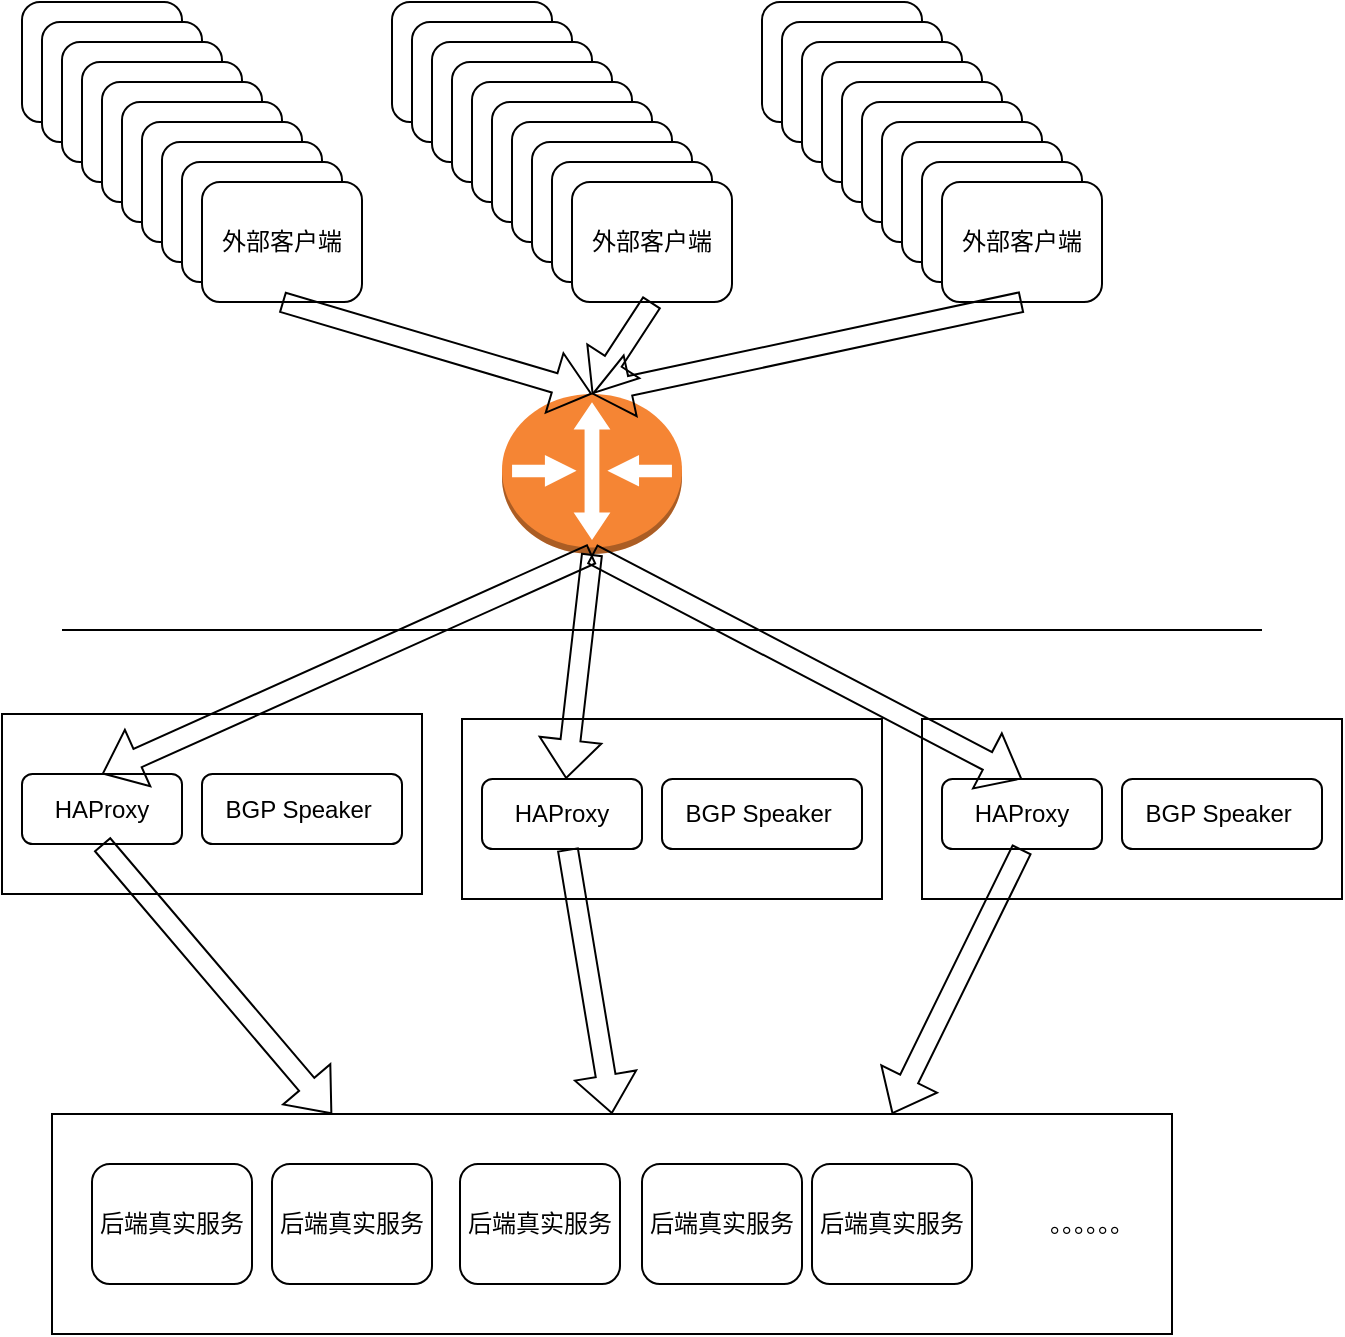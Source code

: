 <mxfile version="20.2.8" type="github">
  <diagram id="IzedzpKgEfjYTyYAFZdJ" name="第 1 页">
    <mxGraphModel dx="1422" dy="754" grid="1" gridSize="10" guides="1" tooltips="1" connect="1" arrows="1" fold="1" page="1" pageScale="1" pageWidth="827" pageHeight="1169" math="0" shadow="0">
      <root>
        <mxCell id="0" />
        <mxCell id="1" parent="0" />
        <mxCell id="lkru97uIpmWRwWarypAv-1" value="" style="rounded=0;whiteSpace=wrap;html=1;" vertex="1" parent="1">
          <mxGeometry x="155" y="560" width="560" height="110" as="geometry" />
        </mxCell>
        <mxCell id="KsOO_eV6GUDWFjVujnLH-1" value="" style="outlineConnect=0;dashed=0;verticalLabelPosition=bottom;verticalAlign=top;align=center;html=1;shape=mxgraph.aws3.router;fillColor=#F58534;gradientColor=none;" parent="1" vertex="1">
          <mxGeometry x="380" y="200" width="90" height="80" as="geometry" />
        </mxCell>
        <mxCell id="KsOO_eV6GUDWFjVujnLH-2" value="" style="endArrow=none;html=1;rounded=0;" parent="1" edge="1">
          <mxGeometry width="50" height="50" relative="1" as="geometry">
            <mxPoint x="160" y="318" as="sourcePoint" />
            <mxPoint x="760" y="318" as="targetPoint" />
          </mxGeometry>
        </mxCell>
        <mxCell id="KsOO_eV6GUDWFjVujnLH-4" value="" style="rounded=0;whiteSpace=wrap;html=1;" parent="1" vertex="1">
          <mxGeometry x="130" y="360" width="210" height="90" as="geometry" />
        </mxCell>
        <mxCell id="KsOO_eV6GUDWFjVujnLH-8" value="HAProxy" style="rounded=1;whiteSpace=wrap;html=1;" parent="1" vertex="1">
          <mxGeometry x="140" y="390" width="80" height="35" as="geometry" />
        </mxCell>
        <mxCell id="KsOO_eV6GUDWFjVujnLH-9" value="BGP Speaker&amp;nbsp;" style="rounded=1;whiteSpace=wrap;html=1;" parent="1" vertex="1">
          <mxGeometry x="230" y="390" width="100" height="35" as="geometry" />
        </mxCell>
        <mxCell id="KsOO_eV6GUDWFjVujnLH-10" value="" style="rounded=0;whiteSpace=wrap;html=1;" parent="1" vertex="1">
          <mxGeometry x="360" y="362.5" width="210" height="90" as="geometry" />
        </mxCell>
        <mxCell id="KsOO_eV6GUDWFjVujnLH-11" value="HAProxy" style="rounded=1;whiteSpace=wrap;html=1;" parent="1" vertex="1">
          <mxGeometry x="370" y="392.5" width="80" height="35" as="geometry" />
        </mxCell>
        <mxCell id="KsOO_eV6GUDWFjVujnLH-12" value="BGP Speaker&amp;nbsp;" style="rounded=1;whiteSpace=wrap;html=1;" parent="1" vertex="1">
          <mxGeometry x="460" y="392.5" width="100" height="35" as="geometry" />
        </mxCell>
        <mxCell id="KsOO_eV6GUDWFjVujnLH-13" value="" style="rounded=0;whiteSpace=wrap;html=1;" parent="1" vertex="1">
          <mxGeometry x="590" y="362.5" width="210" height="90" as="geometry" />
        </mxCell>
        <mxCell id="KsOO_eV6GUDWFjVujnLH-14" value="HAProxy" style="rounded=1;whiteSpace=wrap;html=1;" parent="1" vertex="1">
          <mxGeometry x="600" y="392.5" width="80" height="35" as="geometry" />
        </mxCell>
        <mxCell id="KsOO_eV6GUDWFjVujnLH-15" value="BGP Speaker&amp;nbsp;" style="rounded=1;whiteSpace=wrap;html=1;" parent="1" vertex="1">
          <mxGeometry x="690" y="392.5" width="100" height="35" as="geometry" />
        </mxCell>
        <mxCell id="KsOO_eV6GUDWFjVujnLH-30" value="后端真实服务" style="rounded=1;whiteSpace=wrap;html=1;" parent="1" vertex="1">
          <mxGeometry x="175" y="585" width="80" height="60" as="geometry" />
        </mxCell>
        <mxCell id="KsOO_eV6GUDWFjVujnLH-31" value="后端真实服务" style="rounded=1;whiteSpace=wrap;html=1;" parent="1" vertex="1">
          <mxGeometry x="265" y="585" width="80" height="60" as="geometry" />
        </mxCell>
        <mxCell id="KsOO_eV6GUDWFjVujnLH-32" value="后端真实服务" style="rounded=1;whiteSpace=wrap;html=1;" parent="1" vertex="1">
          <mxGeometry x="359" y="585" width="80" height="60" as="geometry" />
        </mxCell>
        <mxCell id="KsOO_eV6GUDWFjVujnLH-33" value="后端真实服务" style="rounded=1;whiteSpace=wrap;html=1;" parent="1" vertex="1">
          <mxGeometry x="450" y="585" width="80" height="60" as="geometry" />
        </mxCell>
        <mxCell id="KsOO_eV6GUDWFjVujnLH-35" value="后端真实服务" style="rounded=1;whiteSpace=wrap;html=1;" parent="1" vertex="1">
          <mxGeometry x="535" y="585" width="80" height="60" as="geometry" />
        </mxCell>
        <mxCell id="KsOO_eV6GUDWFjVujnLH-36" value="外部客户端" style="rounded=1;whiteSpace=wrap;html=1;" parent="1" vertex="1">
          <mxGeometry x="140" y="4" width="80" height="60" as="geometry" />
        </mxCell>
        <mxCell id="KsOO_eV6GUDWFjVujnLH-37" value="外部客户端" style="rounded=1;whiteSpace=wrap;html=1;" parent="1" vertex="1">
          <mxGeometry x="150" y="14" width="80" height="60" as="geometry" />
        </mxCell>
        <mxCell id="KsOO_eV6GUDWFjVujnLH-38" value="外部客户端" style="rounded=1;whiteSpace=wrap;html=1;" parent="1" vertex="1">
          <mxGeometry x="160" y="24" width="80" height="60" as="geometry" />
        </mxCell>
        <mxCell id="KsOO_eV6GUDWFjVujnLH-39" value="外部客户端" style="rounded=1;whiteSpace=wrap;html=1;" parent="1" vertex="1">
          <mxGeometry x="170" y="34" width="80" height="60" as="geometry" />
        </mxCell>
        <mxCell id="KsOO_eV6GUDWFjVujnLH-40" value="外部客户端" style="rounded=1;whiteSpace=wrap;html=1;" parent="1" vertex="1">
          <mxGeometry x="180" y="44" width="80" height="60" as="geometry" />
        </mxCell>
        <mxCell id="KsOO_eV6GUDWFjVujnLH-41" value="外部客户端" style="rounded=1;whiteSpace=wrap;html=1;" parent="1" vertex="1">
          <mxGeometry x="190" y="54" width="80" height="60" as="geometry" />
        </mxCell>
        <mxCell id="KsOO_eV6GUDWFjVujnLH-42" value="外部客户端" style="rounded=1;whiteSpace=wrap;html=1;" parent="1" vertex="1">
          <mxGeometry x="200" y="64" width="80" height="60" as="geometry" />
        </mxCell>
        <mxCell id="KsOO_eV6GUDWFjVujnLH-43" value="外部客户端" style="rounded=1;whiteSpace=wrap;html=1;" parent="1" vertex="1">
          <mxGeometry x="210" y="74" width="80" height="60" as="geometry" />
        </mxCell>
        <mxCell id="KsOO_eV6GUDWFjVujnLH-44" value="外部客户端" style="rounded=1;whiteSpace=wrap;html=1;" parent="1" vertex="1">
          <mxGeometry x="220" y="84" width="80" height="60" as="geometry" />
        </mxCell>
        <mxCell id="KsOO_eV6GUDWFjVujnLH-45" value="外部客户端" style="rounded=1;whiteSpace=wrap;html=1;" parent="1" vertex="1">
          <mxGeometry x="230" y="94" width="80" height="60" as="geometry" />
        </mxCell>
        <mxCell id="KsOO_eV6GUDWFjVujnLH-46" value="外部客户端" style="rounded=1;whiteSpace=wrap;html=1;" parent="1" vertex="1">
          <mxGeometry x="325" y="4" width="80" height="60" as="geometry" />
        </mxCell>
        <mxCell id="KsOO_eV6GUDWFjVujnLH-47" value="外部客户端" style="rounded=1;whiteSpace=wrap;html=1;" parent="1" vertex="1">
          <mxGeometry x="335" y="14" width="80" height="60" as="geometry" />
        </mxCell>
        <mxCell id="KsOO_eV6GUDWFjVujnLH-48" value="外部客户端" style="rounded=1;whiteSpace=wrap;html=1;" parent="1" vertex="1">
          <mxGeometry x="345" y="24" width="80" height="60" as="geometry" />
        </mxCell>
        <mxCell id="KsOO_eV6GUDWFjVujnLH-49" value="外部客户端" style="rounded=1;whiteSpace=wrap;html=1;" parent="1" vertex="1">
          <mxGeometry x="355" y="34" width="80" height="60" as="geometry" />
        </mxCell>
        <mxCell id="KsOO_eV6GUDWFjVujnLH-50" value="外部客户端" style="rounded=1;whiteSpace=wrap;html=1;" parent="1" vertex="1">
          <mxGeometry x="365" y="44" width="80" height="60" as="geometry" />
        </mxCell>
        <mxCell id="KsOO_eV6GUDWFjVujnLH-51" value="外部客户端" style="rounded=1;whiteSpace=wrap;html=1;" parent="1" vertex="1">
          <mxGeometry x="375" y="54" width="80" height="60" as="geometry" />
        </mxCell>
        <mxCell id="KsOO_eV6GUDWFjVujnLH-52" value="外部客户端" style="rounded=1;whiteSpace=wrap;html=1;" parent="1" vertex="1">
          <mxGeometry x="385" y="64" width="80" height="60" as="geometry" />
        </mxCell>
        <mxCell id="KsOO_eV6GUDWFjVujnLH-53" value="外部客户端" style="rounded=1;whiteSpace=wrap;html=1;" parent="1" vertex="1">
          <mxGeometry x="395" y="74" width="80" height="60" as="geometry" />
        </mxCell>
        <mxCell id="KsOO_eV6GUDWFjVujnLH-54" value="外部客户端" style="rounded=1;whiteSpace=wrap;html=1;" parent="1" vertex="1">
          <mxGeometry x="405" y="84" width="80" height="60" as="geometry" />
        </mxCell>
        <mxCell id="KsOO_eV6GUDWFjVujnLH-55" value="外部客户端" style="rounded=1;whiteSpace=wrap;html=1;" parent="1" vertex="1">
          <mxGeometry x="415" y="94" width="80" height="60" as="geometry" />
        </mxCell>
        <mxCell id="KsOO_eV6GUDWFjVujnLH-56" value="外部客户端" style="rounded=1;whiteSpace=wrap;html=1;" parent="1" vertex="1">
          <mxGeometry x="510" y="4" width="80" height="60" as="geometry" />
        </mxCell>
        <mxCell id="KsOO_eV6GUDWFjVujnLH-57" value="外部客户端" style="rounded=1;whiteSpace=wrap;html=1;" parent="1" vertex="1">
          <mxGeometry x="520" y="14" width="80" height="60" as="geometry" />
        </mxCell>
        <mxCell id="KsOO_eV6GUDWFjVujnLH-58" value="外部客户端" style="rounded=1;whiteSpace=wrap;html=1;" parent="1" vertex="1">
          <mxGeometry x="530" y="24" width="80" height="60" as="geometry" />
        </mxCell>
        <mxCell id="KsOO_eV6GUDWFjVujnLH-59" value="外部客户端" style="rounded=1;whiteSpace=wrap;html=1;" parent="1" vertex="1">
          <mxGeometry x="540" y="34" width="80" height="60" as="geometry" />
        </mxCell>
        <mxCell id="KsOO_eV6GUDWFjVujnLH-60" value="外部客户端" style="rounded=1;whiteSpace=wrap;html=1;" parent="1" vertex="1">
          <mxGeometry x="550" y="44" width="80" height="60" as="geometry" />
        </mxCell>
        <mxCell id="KsOO_eV6GUDWFjVujnLH-61" value="外部客户端" style="rounded=1;whiteSpace=wrap;html=1;" parent="1" vertex="1">
          <mxGeometry x="560" y="54" width="80" height="60" as="geometry" />
        </mxCell>
        <mxCell id="KsOO_eV6GUDWFjVujnLH-62" value="外部客户端" style="rounded=1;whiteSpace=wrap;html=1;" parent="1" vertex="1">
          <mxGeometry x="570" y="64" width="80" height="60" as="geometry" />
        </mxCell>
        <mxCell id="KsOO_eV6GUDWFjVujnLH-63" value="外部客户端" style="rounded=1;whiteSpace=wrap;html=1;" parent="1" vertex="1">
          <mxGeometry x="580" y="74" width="80" height="60" as="geometry" />
        </mxCell>
        <mxCell id="KsOO_eV6GUDWFjVujnLH-64" value="外部客户端" style="rounded=1;whiteSpace=wrap;html=1;" parent="1" vertex="1">
          <mxGeometry x="590" y="84" width="80" height="60" as="geometry" />
        </mxCell>
        <mxCell id="KsOO_eV6GUDWFjVujnLH-65" value="外部客户端" style="rounded=1;whiteSpace=wrap;html=1;" parent="1" vertex="1">
          <mxGeometry x="600" y="94" width="80" height="60" as="geometry" />
        </mxCell>
        <mxCell id="KsOO_eV6GUDWFjVujnLH-68" value="" style="shape=flexArrow;endArrow=classic;html=1;rounded=0;entryX=0.5;entryY=0;entryDx=0;entryDy=0;entryPerimeter=0;exitX=0.5;exitY=1;exitDx=0;exitDy=0;" parent="1" source="KsOO_eV6GUDWFjVujnLH-45" target="KsOO_eV6GUDWFjVujnLH-1" edge="1">
          <mxGeometry width="50" height="50" relative="1" as="geometry">
            <mxPoint x="390" y="360" as="sourcePoint" />
            <mxPoint x="440" y="310" as="targetPoint" />
          </mxGeometry>
        </mxCell>
        <mxCell id="KsOO_eV6GUDWFjVujnLH-69" value="" style="shape=flexArrow;endArrow=classic;html=1;rounded=0;exitX=0.5;exitY=1;exitDx=0;exitDy=0;entryX=0.5;entryY=0;entryDx=0;entryDy=0;entryPerimeter=0;" parent="1" source="KsOO_eV6GUDWFjVujnLH-55" target="KsOO_eV6GUDWFjVujnLH-1" edge="1">
          <mxGeometry width="50" height="50" relative="1" as="geometry">
            <mxPoint x="390" y="360" as="sourcePoint" />
            <mxPoint x="450" y="200" as="targetPoint" />
          </mxGeometry>
        </mxCell>
        <mxCell id="KsOO_eV6GUDWFjVujnLH-70" value="" style="shape=flexArrow;endArrow=classic;html=1;rounded=0;exitX=0.5;exitY=1;exitDx=0;exitDy=0;entryX=0.5;entryY=0;entryDx=0;entryDy=0;entryPerimeter=0;" parent="1" source="KsOO_eV6GUDWFjVujnLH-65" target="KsOO_eV6GUDWFjVujnLH-1" edge="1">
          <mxGeometry width="50" height="50" relative="1" as="geometry">
            <mxPoint x="390" y="360" as="sourcePoint" />
            <mxPoint x="440" y="220" as="targetPoint" />
          </mxGeometry>
        </mxCell>
        <mxCell id="KsOO_eV6GUDWFjVujnLH-71" value="" style="shape=flexArrow;endArrow=classic;html=1;rounded=0;exitX=0.5;exitY=1;exitDx=0;exitDy=0;exitPerimeter=0;entryX=0.5;entryY=0;entryDx=0;entryDy=0;" parent="1" source="KsOO_eV6GUDWFjVujnLH-1" target="KsOO_eV6GUDWFjVujnLH-8" edge="1">
          <mxGeometry width="50" height="50" relative="1" as="geometry">
            <mxPoint x="390" y="360" as="sourcePoint" />
            <mxPoint x="440" y="310" as="targetPoint" />
          </mxGeometry>
        </mxCell>
        <mxCell id="KsOO_eV6GUDWFjVujnLH-72" value="" style="shape=flexArrow;endArrow=classic;html=1;rounded=0;exitX=0.5;exitY=1;exitDx=0;exitDy=0;exitPerimeter=0;" parent="1" source="KsOO_eV6GUDWFjVujnLH-1" target="KsOO_eV6GUDWFjVujnLH-11" edge="1">
          <mxGeometry width="50" height="50" relative="1" as="geometry">
            <mxPoint x="390" y="360" as="sourcePoint" />
            <mxPoint x="440" y="310" as="targetPoint" />
          </mxGeometry>
        </mxCell>
        <mxCell id="KsOO_eV6GUDWFjVujnLH-73" value="" style="shape=flexArrow;endArrow=classic;html=1;rounded=0;exitX=0.5;exitY=1;exitDx=0;exitDy=0;exitPerimeter=0;entryX=0.5;entryY=0;entryDx=0;entryDy=0;" parent="1" source="KsOO_eV6GUDWFjVujnLH-1" target="KsOO_eV6GUDWFjVujnLH-14" edge="1">
          <mxGeometry width="50" height="50" relative="1" as="geometry">
            <mxPoint x="390" y="360" as="sourcePoint" />
            <mxPoint x="440" y="310" as="targetPoint" />
          </mxGeometry>
        </mxCell>
        <mxCell id="KsOO_eV6GUDWFjVujnLH-74" value="" style="shape=flexArrow;endArrow=classic;html=1;rounded=0;exitX=0.5;exitY=1;exitDx=0;exitDy=0;entryX=0.25;entryY=0;entryDx=0;entryDy=0;" parent="1" source="KsOO_eV6GUDWFjVujnLH-8" target="lkru97uIpmWRwWarypAv-1" edge="1">
          <mxGeometry width="50" height="50" relative="1" as="geometry">
            <mxPoint x="390" y="460" as="sourcePoint" />
            <mxPoint x="110" y="550" as="targetPoint" />
          </mxGeometry>
        </mxCell>
        <mxCell id="KsOO_eV6GUDWFjVujnLH-75" value="" style="shape=flexArrow;endArrow=classic;html=1;rounded=0;entryX=0.5;entryY=0;entryDx=0;entryDy=0;" parent="1" source="KsOO_eV6GUDWFjVujnLH-11" edge="1" target="lkru97uIpmWRwWarypAv-1">
          <mxGeometry width="50" height="50" relative="1" as="geometry">
            <mxPoint x="390" y="460" as="sourcePoint" />
            <mxPoint x="260" y="460" as="targetPoint" />
          </mxGeometry>
        </mxCell>
        <mxCell id="KsOO_eV6GUDWFjVujnLH-76" value="" style="shape=flexArrow;endArrow=classic;html=1;rounded=0;exitX=0.5;exitY=1;exitDx=0;exitDy=0;entryX=0.75;entryY=0;entryDx=0;entryDy=0;" parent="1" source="KsOO_eV6GUDWFjVujnLH-14" edge="1" target="lkru97uIpmWRwWarypAv-1">
          <mxGeometry width="50" height="50" relative="1" as="geometry">
            <mxPoint x="390" y="460" as="sourcePoint" />
            <mxPoint x="340" y="480" as="targetPoint" />
          </mxGeometry>
        </mxCell>
        <mxCell id="lkru97uIpmWRwWarypAv-2" value="。。。。。。" style="text;html=1;strokeColor=none;fillColor=none;align=center;verticalAlign=middle;whiteSpace=wrap;rounded=0;" vertex="1" parent="1">
          <mxGeometry x="635" y="600" width="80" height="30" as="geometry" />
        </mxCell>
      </root>
    </mxGraphModel>
  </diagram>
</mxfile>
